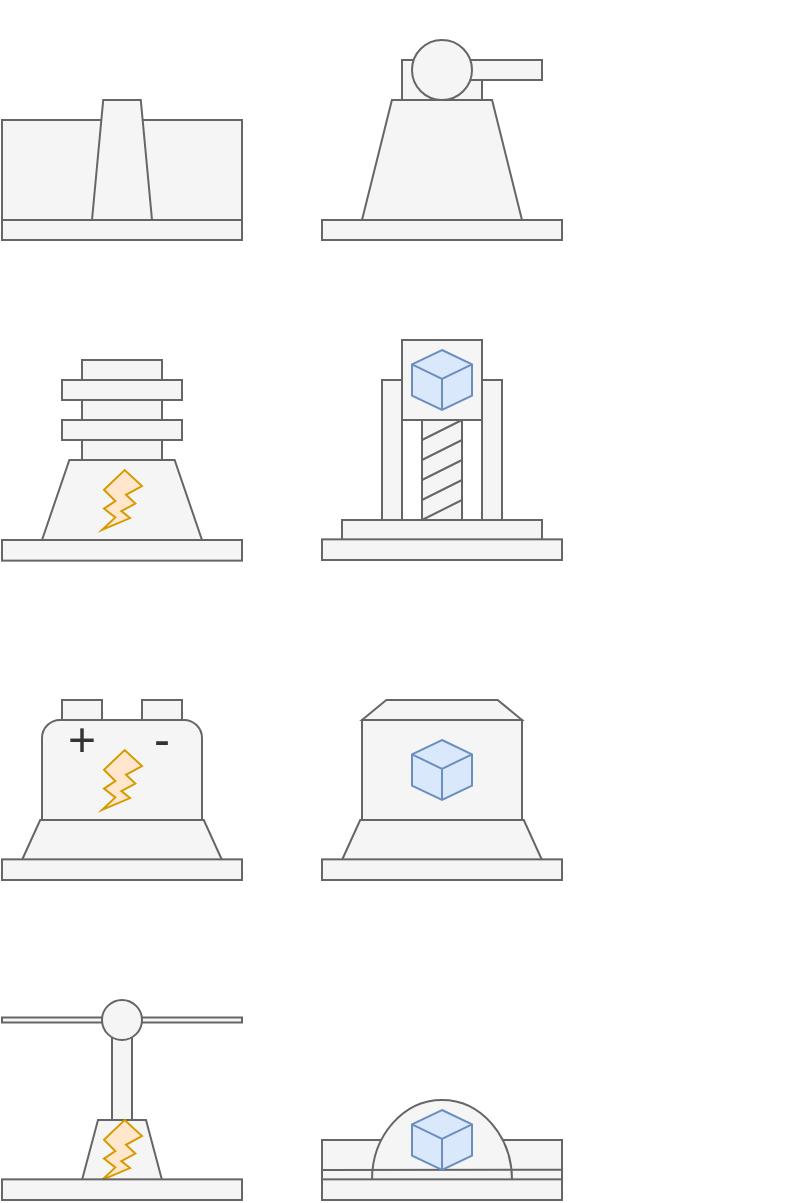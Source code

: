 <mxfile version="14.6.13" type="device"><diagram id="LTlg87OH3OjGgdtvCWAS" name="Page-1"><mxGraphModel dx="1086" dy="806" grid="1" gridSize="10" guides="1" tooltips="1" connect="1" arrows="1" fold="1" page="1" pageScale="1" pageWidth="850" pageHeight="1100" math="0" shadow="0"><root><mxCell id="0"/><mxCell id="1" parent="0"/><mxCell id="6UKUh0LKT8y0zDTDXzoa-51" value="" style="whiteSpace=wrap;html=1;aspect=fixed;fillColor=none;strokeColor=none;fontColor=#333333;" parent="1" vertex="1"><mxGeometry x="360" y="520" width="120" height="120" as="geometry"/></mxCell><mxCell id="6UKUh0LKT8y0zDTDXzoa-58" value="" style="whiteSpace=wrap;html=1;aspect=fixed;fillColor=none;strokeColor=none;fontColor=#333333;" parent="1" vertex="1"><mxGeometry x="360" y="680" width="120" height="120" as="geometry"/></mxCell><mxCell id="6UKUh0LKT8y0zDTDXzoa-1" value="" style="whiteSpace=wrap;html=1;aspect=fixed;fillColor=none;strokeColor=none;fontColor=#333333;" parent="1" vertex="1"><mxGeometry x="360" y="360" width="120" height="120" as="geometry"/></mxCell><mxCell id="6UKUh0LKT8y0zDTDXzoa-2" value="" style="shape=trapezoid;perimeter=trapezoidPerimeter;whiteSpace=wrap;html=1;size=0.187;fillColor=#f5f5f5;strokeColor=#666666;fontColor=#333333;" parent="1" vertex="1"><mxGeometry x="380" y="410" width="80" height="60" as="geometry"/></mxCell><mxCell id="6UKUh0LKT8y0zDTDXzoa-4" value="" style="rounded=0;whiteSpace=wrap;html=1;fillColor=#f5f5f5;strokeColor=#666666;fontColor=#333333;" parent="1" vertex="1"><mxGeometry x="400" y="390" width="40" height="20" as="geometry"/></mxCell><mxCell id="6UKUh0LKT8y0zDTDXzoa-6" value="" style="rounded=0;whiteSpace=wrap;html=1;fillColor=#f5f5f5;strokeColor=#666666;fontColor=#333333;" parent="1" vertex="1"><mxGeometry x="420" y="390" width="50" height="10" as="geometry"/></mxCell><mxCell id="6UKUh0LKT8y0zDTDXzoa-5" value="" style="ellipse;whiteSpace=wrap;html=1;aspect=fixed;fillColor=#f5f5f5;strokeColor=#666666;fontColor=#333333;" parent="1" vertex="1"><mxGeometry x="405" y="380" width="30" height="30" as="geometry"/></mxCell><mxCell id="6UKUh0LKT8y0zDTDXzoa-12" value="" style="whiteSpace=wrap;html=1;aspect=fixed;strokeColor=none;fontColor=#333333;" parent="1" vertex="1"><mxGeometry x="560" y="440" width="40" height="40" as="geometry"/></mxCell><mxCell id="6UKUh0LKT8y0zDTDXzoa-14" value="" style="rounded=0;whiteSpace=wrap;html=1;fillColor=#f5f5f5;strokeColor=#666666;fontColor=#333333;" parent="1" vertex="1"><mxGeometry x="200" y="420" width="120" height="50" as="geometry"/></mxCell><mxCell id="6UKUh0LKT8y0zDTDXzoa-13" value="" style="shape=trapezoid;perimeter=trapezoidPerimeter;whiteSpace=wrap;html=1;size=0.187;fillColor=#f5f5f5;strokeColor=#666666;fontColor=#333333;" parent="1" vertex="1"><mxGeometry x="245" y="410" width="30" height="60" as="geometry"/></mxCell><mxCell id="6UKUh0LKT8y0zDTDXzoa-19" value="" style="whiteSpace=wrap;html=1;aspect=fixed;fillColor=none;strokeColor=none;fontColor=#333333;" parent="1" vertex="1"><mxGeometry x="200" y="520" width="120" height="120" as="geometry"/></mxCell><mxCell id="6UKUh0LKT8y0zDTDXzoa-26" value="" style="rounded=0;whiteSpace=wrap;html=1;fillColor=#f5f5f5;strokeColor=#666666;fontColor=#333333;" parent="1" vertex="1"><mxGeometry x="240" y="540" width="40" height="70" as="geometry"/></mxCell><mxCell id="6UKUh0LKT8y0zDTDXzoa-27" value="" style="rounded=0;whiteSpace=wrap;html=1;fillColor=#f5f5f5;strokeColor=#666666;fontColor=#333333;" parent="1" vertex="1"><mxGeometry x="230" y="570" width="60" height="10" as="geometry"/></mxCell><mxCell id="6UKUh0LKT8y0zDTDXzoa-25" value="" style="rounded=0;whiteSpace=wrap;html=1;fillColor=#f5f5f5;strokeColor=#666666;fontColor=#333333;" parent="1" vertex="1"><mxGeometry x="230" y="550" width="60" height="10" as="geometry"/></mxCell><mxCell id="6UKUh0LKT8y0zDTDXzoa-30" value="" style="shape=trapezoid;perimeter=trapezoidPerimeter;whiteSpace=wrap;html=1;fillColor=#f5f5f5;size=0.171;strokeColor=#666666;fontColor=#333333;" parent="1" vertex="1"><mxGeometry x="220" y="590" width="80" height="40" as="geometry"/></mxCell><mxCell id="6UKUh0LKT8y0zDTDXzoa-36" value="" style="verticalLabelPosition=bottom;verticalAlign=top;html=1;shape=mxgraph.basic.flash;fillColor=#ffe6cc;strokeColor=#d79b00;" parent="1" vertex="1"><mxGeometry x="250" y="595" width="20" height="30" as="geometry"/></mxCell><mxCell id="6UKUh0LKT8y0zDTDXzoa-37" value="" style="whiteSpace=wrap;html=1;aspect=fixed;fillColor=none;strokeColor=none;fontColor=#333333;" parent="1" vertex="1"><mxGeometry x="200" y="680" width="120" height="120" as="geometry"/></mxCell><mxCell id="6UKUh0LKT8y0zDTDXzoa-44" value="" style="rounded=1;whiteSpace=wrap;html=1;fillColor=#f5f5f5;strokeColor=#666666;fontColor=#333333;" parent="1" vertex="1"><mxGeometry x="220" y="720" width="80" height="60" as="geometry"/></mxCell><mxCell id="6UKUh0LKT8y0zDTDXzoa-45" value="" style="rounded=0;whiteSpace=wrap;html=1;fillColor=#f5f5f5;strokeColor=#666666;fontColor=#333333;" parent="1" vertex="1"><mxGeometry x="230" y="710" width="20" height="10" as="geometry"/></mxCell><mxCell id="6UKUh0LKT8y0zDTDXzoa-46" value="" style="rounded=0;whiteSpace=wrap;html=1;fillColor=#f5f5f5;strokeColor=#666666;fontColor=#333333;" parent="1" vertex="1"><mxGeometry x="270" y="710" width="20" height="10" as="geometry"/></mxCell><mxCell id="6UKUh0LKT8y0zDTDXzoa-47" value="+" style="text;html=1;strokeColor=none;fillColor=none;align=center;verticalAlign=middle;whiteSpace=wrap;rounded=0;fontSize=24;fontColor=#333333;" parent="1" vertex="1"><mxGeometry x="230" y="720" width="20" height="20" as="geometry"/></mxCell><mxCell id="6UKUh0LKT8y0zDTDXzoa-48" value="-" style="text;html=1;strokeColor=none;fillColor=none;align=center;verticalAlign=middle;whiteSpace=wrap;rounded=0;fontSize=24;fontColor=#333333;" parent="1" vertex="1"><mxGeometry x="270" y="720" width="20" height="20" as="geometry"/></mxCell><mxCell id="6UKUh0LKT8y0zDTDXzoa-50" value="" style="shape=trapezoid;perimeter=trapezoidPerimeter;whiteSpace=wrap;html=1;fontSize=24;size=0.152;fillColor=#f5f5f5;strokeColor=#666666;fontColor=#333333;" parent="1" vertex="1"><mxGeometry x="380" y="710" width="80" height="10" as="geometry"/></mxCell><mxCell id="6UKUh0LKT8y0zDTDXzoa-43" value="" style="verticalLabelPosition=bottom;verticalAlign=top;html=1;shape=mxgraph.basic.flash;fillColor=#ffe6cc;strokeColor=#d79b00;" parent="1" vertex="1"><mxGeometry x="250" y="735" width="20" height="30" as="geometry"/></mxCell><mxCell id="6UKUh0LKT8y0zDTDXzoa-66" value="" style="rounded=0;whiteSpace=wrap;html=1;fontSize=24;fillColor=#f5f5f5;strokeColor=#666666;fontColor=#333333;" parent="1" vertex="1"><mxGeometry x="380" y="720" width="80" height="50" as="geometry"/></mxCell><mxCell id="6UKUh0LKT8y0zDTDXzoa-67" value="" style="shape=trapezoid;perimeter=trapezoidPerimeter;whiteSpace=wrap;html=1;fontSize=24;size=0.091;fillColor=#f5f5f5;strokeColor=#666666;fontColor=#333333;" parent="1" vertex="1"><mxGeometry x="210" y="770" width="100" height="20" as="geometry"/></mxCell><mxCell id="6UKUh0LKT8y0zDTDXzoa-69" value="" style="shape=trapezoid;perimeter=trapezoidPerimeter;whiteSpace=wrap;html=1;fontSize=24;size=0.091;fillColor=#f5f5f5;strokeColor=#666666;fontColor=#333333;" parent="1" vertex="1"><mxGeometry x="370" y="770" width="100" height="20" as="geometry"/></mxCell><mxCell id="6UKUh0LKT8y0zDTDXzoa-71" value="" style="rounded=0;whiteSpace=wrap;html=1;fontSize=24;fillColor=#f5f5f5;strokeColor=#666666;fontColor=#333333;" parent="1" vertex="1"><mxGeometry x="370" y="620" width="100" height="10" as="geometry"/></mxCell><mxCell id="6UKUh0LKT8y0zDTDXzoa-72" value="" style="rounded=0;whiteSpace=wrap;html=1;fontSize=24;fillColor=#f5f5f5;strokeColor=#666666;fontColor=#333333;" parent="1" vertex="1"><mxGeometry x="390" y="550" width="10" height="70" as="geometry"/></mxCell><mxCell id="6UKUh0LKT8y0zDTDXzoa-73" value="" style="rounded=0;whiteSpace=wrap;html=1;fontSize=24;fillColor=#f5f5f5;strokeColor=#666666;fontColor=#333333;" parent="1" vertex="1"><mxGeometry x="440" y="550" width="10" height="70" as="geometry"/></mxCell><mxCell id="6UKUh0LKT8y0zDTDXzoa-74" value="" style="rounded=0;whiteSpace=wrap;html=1;fillColor=#f5f5f5;fontSize=24;strokeColor=#666666;fontColor=#333333;" parent="1" vertex="1"><mxGeometry x="400" y="530" width="40" height="40" as="geometry"/></mxCell><mxCell id="6UKUh0LKT8y0zDTDXzoa-75" value="" style="whiteSpace=wrap;html=1;shape=mxgraph.basic.isocube;isoAngle=15;fillColor=#dae8fc;fontSize=24;strokeColor=#6c8ebf;" parent="1" vertex="1"><mxGeometry x="405" y="730" width="30" height="30" as="geometry"/></mxCell><mxCell id="6UKUh0LKT8y0zDTDXzoa-68" value="" style="whiteSpace=wrap;html=1;shape=mxgraph.basic.isocube;isoAngle=15;fillColor=#dae8fc;fontSize=24;strokeColor=#6c8ebf;" parent="1" vertex="1"><mxGeometry x="405" y="535" width="30" height="30" as="geometry"/></mxCell><mxCell id="6UKUh0LKT8y0zDTDXzoa-76" value="" style="rounded=0;whiteSpace=wrap;html=1;fillColor=#f5f5f5;fontSize=24;strokeColor=#666666;fontColor=#333333;" parent="1" vertex="1"><mxGeometry x="410" y="570" width="20" height="50" as="geometry"/></mxCell><mxCell id="6UKUh0LKT8y0zDTDXzoa-77" value="" style="endArrow=none;html=1;fontSize=24;fillColor=#f5f5f5;strokeColor=#666666;" parent="1" edge="1"><mxGeometry width="50" height="50" relative="1" as="geometry"><mxPoint x="410" y="580" as="sourcePoint"/><mxPoint x="430" y="570" as="targetPoint"/></mxGeometry></mxCell><mxCell id="6UKUh0LKT8y0zDTDXzoa-78" value="" style="endArrow=none;html=1;fontSize=24;fillColor=#f5f5f5;strokeColor=#666666;" parent="1" edge="1"><mxGeometry width="50" height="50" relative="1" as="geometry"><mxPoint x="410" y="590" as="sourcePoint"/><mxPoint x="430" y="580" as="targetPoint"/></mxGeometry></mxCell><mxCell id="6UKUh0LKT8y0zDTDXzoa-79" value="" style="endArrow=none;html=1;fontSize=24;fillColor=#f5f5f5;strokeColor=#666666;" parent="1" edge="1"><mxGeometry width="50" height="50" relative="1" as="geometry"><mxPoint x="410" y="600" as="sourcePoint"/><mxPoint x="430" y="590" as="targetPoint"/></mxGeometry></mxCell><mxCell id="6UKUh0LKT8y0zDTDXzoa-80" value="" style="endArrow=none;html=1;fontSize=24;fillColor=#f5f5f5;strokeColor=#666666;" parent="1" edge="1"><mxGeometry width="50" height="50" relative="1" as="geometry"><mxPoint x="410" y="610" as="sourcePoint"/><mxPoint x="430" y="600" as="targetPoint"/></mxGeometry></mxCell><mxCell id="6UKUh0LKT8y0zDTDXzoa-81" value="" style="endArrow=none;html=1;fontSize=24;fillColor=#f5f5f5;strokeColor=#666666;" parent="1" edge="1"><mxGeometry width="50" height="50" relative="1" as="geometry"><mxPoint x="410" y="620" as="sourcePoint"/><mxPoint x="430" y="610" as="targetPoint"/></mxGeometry></mxCell><mxCell id="6UKUh0LKT8y0zDTDXzoa-89" value="" style="whiteSpace=wrap;html=1;aspect=fixed;fillColor=none;strokeColor=none;fontColor=#333333;" parent="1" vertex="1"><mxGeometry x="360" y="840" width="120" height="120" as="geometry"/></mxCell><mxCell id="6UKUh0LKT8y0zDTDXzoa-94" value="" style="rounded=0;whiteSpace=wrap;html=1;fillColor=#f5f5f5;fontSize=24;strokeColor=#666666;fontColor=#333333;" parent="1" vertex="1"><mxGeometry x="360" y="930" width="120" height="20" as="geometry"/></mxCell><mxCell id="6UKUh0LKT8y0zDTDXzoa-96" value="" style="verticalLabelPosition=bottom;verticalAlign=top;html=1;shape=mxgraph.basic.half_circle;fillColor=#f5f5f5;fontSize=24;rotation=-180;strokeColor=#666666;fontColor=#333333;" parent="1" vertex="1"><mxGeometry x="385" y="910" width="70" height="40" as="geometry"/></mxCell><mxCell id="6UKUh0LKT8y0zDTDXzoa-97" value="" style="endArrow=none;html=1;fontSize=24;fillColor=#f5f5f5;strokeColor=#666666;" parent="1" edge="1"><mxGeometry width="50" height="50" relative="1" as="geometry"><mxPoint x="360" y="945" as="sourcePoint"/><mxPoint x="480" y="944.86" as="targetPoint"/></mxGeometry></mxCell><mxCell id="6UKUh0LKT8y0zDTDXzoa-98" value="" style="whiteSpace=wrap;html=1;shape=mxgraph.basic.isocube;isoAngle=15;fillColor=#dae8fc;fontSize=24;strokeColor=#6c8ebf;" parent="1" vertex="1"><mxGeometry x="405" y="915" width="30" height="30" as="geometry"/></mxCell><mxCell id="6UKUh0LKT8y0zDTDXzoa-99" value="" style="whiteSpace=wrap;html=1;aspect=fixed;fillColor=none;strokeColor=none;fontColor=#333333;" parent="1" vertex="1"><mxGeometry x="200" y="840" width="120" height="120" as="geometry"/></mxCell><mxCell id="6UKUh0LKT8y0zDTDXzoa-104" value="" style="shape=trapezoid;perimeter=trapezoidPerimeter;whiteSpace=wrap;html=1;fillColor=#f5f5f5;fontSize=24;strokeColor=#666666;fontColor=#333333;" parent="1" vertex="1"><mxGeometry x="240" y="920" width="40" height="30" as="geometry"/></mxCell><mxCell id="6UKUh0LKT8y0zDTDXzoa-105" value="" style="rounded=0;whiteSpace=wrap;html=1;fillColor=#f5f5f5;fontSize=24;strokeColor=#666666;fontColor=#333333;" parent="1" vertex="1"><mxGeometry x="255" y="870" width="10" height="50" as="geometry"/></mxCell><mxCell id="6UKUh0LKT8y0zDTDXzoa-107" value="" style="verticalLabelPosition=bottom;verticalAlign=top;html=1;shape=mxgraph.basic.flash;fillColor=#ffe6cc;strokeColor=#d79b00;" parent="1" vertex="1"><mxGeometry x="250" y="920" width="20" height="30" as="geometry"/></mxCell><mxCell id="6UKUh0LKT8y0zDTDXzoa-117" value="" style="rounded=0;whiteSpace=wrap;html=1;fillColor=#f5f5f5;fontSize=24;strokeColor=#666666;fontColor=#333333;" parent="1" vertex="1"><mxGeometry x="200" y="470" width="120" height="10" as="geometry"/></mxCell><mxCell id="6UKUh0LKT8y0zDTDXzoa-118" value="" style="rounded=0;whiteSpace=wrap;html=1;fillColor=#f5f5f5;fontSize=24;strokeColor=#666666;fontColor=#333333;" parent="1" vertex="1"><mxGeometry x="360" y="470" width="120" height="10" as="geometry"/></mxCell><mxCell id="6UKUh0LKT8y0zDTDXzoa-119" value="" style="rounded=0;whiteSpace=wrap;html=1;fillColor=#f5f5f5;fontSize=24;strokeColor=#666666;fontColor=#333333;" parent="1" vertex="1"><mxGeometry x="360" y="629.68" width="120" height="10.32" as="geometry"/></mxCell><mxCell id="6UKUh0LKT8y0zDTDXzoa-120" value="" style="rounded=0;whiteSpace=wrap;html=1;fillColor=#f5f5f5;fontSize=24;strokeColor=#666666;fontColor=#333333;" parent="1" vertex="1"><mxGeometry x="200" y="630" width="120" height="10.32" as="geometry"/></mxCell><mxCell id="6UKUh0LKT8y0zDTDXzoa-121" value="" style="rounded=0;whiteSpace=wrap;html=1;fillColor=#f5f5f5;fontSize=24;strokeColor=#666666;fontColor=#333333;" parent="1" vertex="1"><mxGeometry x="200" y="789.68" width="120" height="10.32" as="geometry"/></mxCell><mxCell id="6UKUh0LKT8y0zDTDXzoa-122" value="" style="rounded=0;whiteSpace=wrap;html=1;fillColor=#f5f5f5;fontSize=24;strokeColor=#666666;fontColor=#333333;" parent="1" vertex="1"><mxGeometry x="360" y="789.68" width="120" height="10.32" as="geometry"/></mxCell><mxCell id="6UKUh0LKT8y0zDTDXzoa-123" value="" style="rounded=0;whiteSpace=wrap;html=1;fillColor=#f5f5f5;fontSize=24;strokeColor=#666666;fontColor=#333333;" parent="1" vertex="1"><mxGeometry x="360" y="949.68" width="120" height="10.32" as="geometry"/></mxCell><mxCell id="6UKUh0LKT8y0zDTDXzoa-124" value="" style="rounded=0;whiteSpace=wrap;html=1;fillColor=#f5f5f5;fontSize=24;strokeColor=#666666;fontColor=#333333;" parent="1" vertex="1"><mxGeometry x="200" y="949.68" width="120" height="10.32" as="geometry"/></mxCell><mxCell id="6UKUh0LKT8y0zDTDXzoa-125" value="" style="rounded=0;whiteSpace=wrap;html=1;fillColor=#f5f5f5;fontSize=24;strokeColor=#666666;fontColor=#333333;" parent="1" vertex="1"><mxGeometry x="200" y="868.75" width="120" height="2.5" as="geometry"/></mxCell><mxCell id="6UKUh0LKT8y0zDTDXzoa-106" value="" style="ellipse;whiteSpace=wrap;html=1;aspect=fixed;fillColor=#f5f5f5;fontSize=24;strokeColor=#666666;fontColor=#333333;" parent="1" vertex="1"><mxGeometry x="250" y="860" width="20" height="20" as="geometry"/></mxCell></root></mxGraphModel></diagram></mxfile>